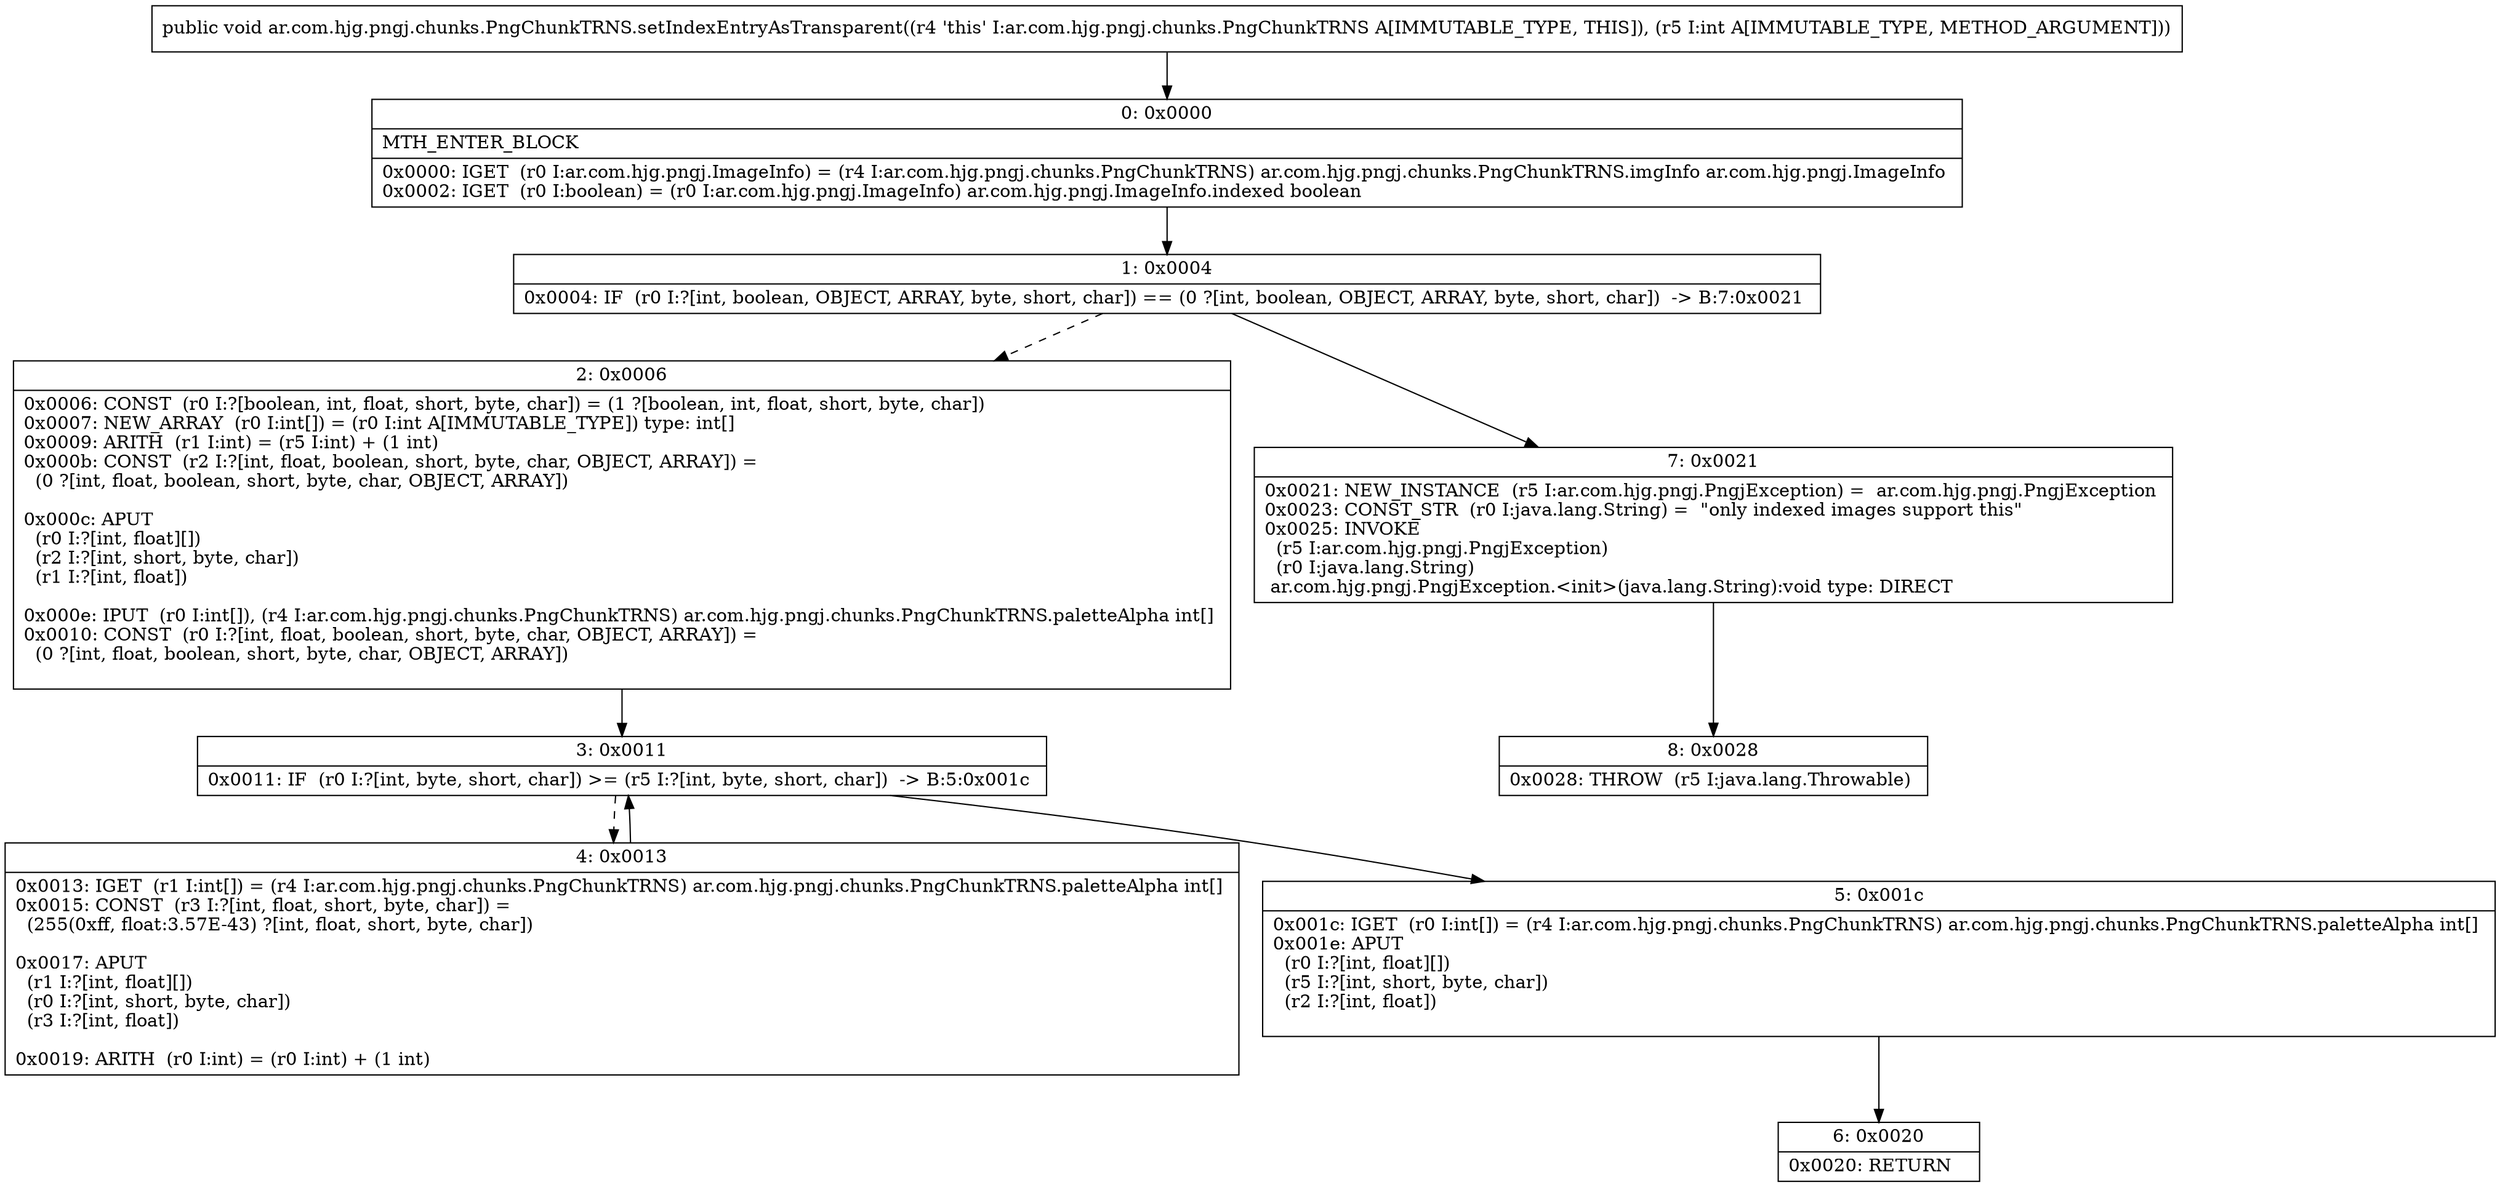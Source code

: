 digraph "CFG forar.com.hjg.pngj.chunks.PngChunkTRNS.setIndexEntryAsTransparent(I)V" {
Node_0 [shape=record,label="{0\:\ 0x0000|MTH_ENTER_BLOCK\l|0x0000: IGET  (r0 I:ar.com.hjg.pngj.ImageInfo) = (r4 I:ar.com.hjg.pngj.chunks.PngChunkTRNS) ar.com.hjg.pngj.chunks.PngChunkTRNS.imgInfo ar.com.hjg.pngj.ImageInfo \l0x0002: IGET  (r0 I:boolean) = (r0 I:ar.com.hjg.pngj.ImageInfo) ar.com.hjg.pngj.ImageInfo.indexed boolean \l}"];
Node_1 [shape=record,label="{1\:\ 0x0004|0x0004: IF  (r0 I:?[int, boolean, OBJECT, ARRAY, byte, short, char]) == (0 ?[int, boolean, OBJECT, ARRAY, byte, short, char])  \-\> B:7:0x0021 \l}"];
Node_2 [shape=record,label="{2\:\ 0x0006|0x0006: CONST  (r0 I:?[boolean, int, float, short, byte, char]) = (1 ?[boolean, int, float, short, byte, char]) \l0x0007: NEW_ARRAY  (r0 I:int[]) = (r0 I:int A[IMMUTABLE_TYPE]) type: int[] \l0x0009: ARITH  (r1 I:int) = (r5 I:int) + (1 int) \l0x000b: CONST  (r2 I:?[int, float, boolean, short, byte, char, OBJECT, ARRAY]) = \l  (0 ?[int, float, boolean, short, byte, char, OBJECT, ARRAY])\l \l0x000c: APUT  \l  (r0 I:?[int, float][])\l  (r2 I:?[int, short, byte, char])\l  (r1 I:?[int, float])\l \l0x000e: IPUT  (r0 I:int[]), (r4 I:ar.com.hjg.pngj.chunks.PngChunkTRNS) ar.com.hjg.pngj.chunks.PngChunkTRNS.paletteAlpha int[] \l0x0010: CONST  (r0 I:?[int, float, boolean, short, byte, char, OBJECT, ARRAY]) = \l  (0 ?[int, float, boolean, short, byte, char, OBJECT, ARRAY])\l \l}"];
Node_3 [shape=record,label="{3\:\ 0x0011|0x0011: IF  (r0 I:?[int, byte, short, char]) \>= (r5 I:?[int, byte, short, char])  \-\> B:5:0x001c \l}"];
Node_4 [shape=record,label="{4\:\ 0x0013|0x0013: IGET  (r1 I:int[]) = (r4 I:ar.com.hjg.pngj.chunks.PngChunkTRNS) ar.com.hjg.pngj.chunks.PngChunkTRNS.paletteAlpha int[] \l0x0015: CONST  (r3 I:?[int, float, short, byte, char]) = \l  (255(0xff, float:3.57E\-43) ?[int, float, short, byte, char])\l \l0x0017: APUT  \l  (r1 I:?[int, float][])\l  (r0 I:?[int, short, byte, char])\l  (r3 I:?[int, float])\l \l0x0019: ARITH  (r0 I:int) = (r0 I:int) + (1 int) \l}"];
Node_5 [shape=record,label="{5\:\ 0x001c|0x001c: IGET  (r0 I:int[]) = (r4 I:ar.com.hjg.pngj.chunks.PngChunkTRNS) ar.com.hjg.pngj.chunks.PngChunkTRNS.paletteAlpha int[] \l0x001e: APUT  \l  (r0 I:?[int, float][])\l  (r5 I:?[int, short, byte, char])\l  (r2 I:?[int, float])\l \l}"];
Node_6 [shape=record,label="{6\:\ 0x0020|0x0020: RETURN   \l}"];
Node_7 [shape=record,label="{7\:\ 0x0021|0x0021: NEW_INSTANCE  (r5 I:ar.com.hjg.pngj.PngjException) =  ar.com.hjg.pngj.PngjException \l0x0023: CONST_STR  (r0 I:java.lang.String) =  \"only indexed images support this\" \l0x0025: INVOKE  \l  (r5 I:ar.com.hjg.pngj.PngjException)\l  (r0 I:java.lang.String)\l ar.com.hjg.pngj.PngjException.\<init\>(java.lang.String):void type: DIRECT \l}"];
Node_8 [shape=record,label="{8\:\ 0x0028|0x0028: THROW  (r5 I:java.lang.Throwable) \l}"];
MethodNode[shape=record,label="{public void ar.com.hjg.pngj.chunks.PngChunkTRNS.setIndexEntryAsTransparent((r4 'this' I:ar.com.hjg.pngj.chunks.PngChunkTRNS A[IMMUTABLE_TYPE, THIS]), (r5 I:int A[IMMUTABLE_TYPE, METHOD_ARGUMENT])) }"];
MethodNode -> Node_0;
Node_0 -> Node_1;
Node_1 -> Node_2[style=dashed];
Node_1 -> Node_7;
Node_2 -> Node_3;
Node_3 -> Node_4[style=dashed];
Node_3 -> Node_5;
Node_4 -> Node_3;
Node_5 -> Node_6;
Node_7 -> Node_8;
}

